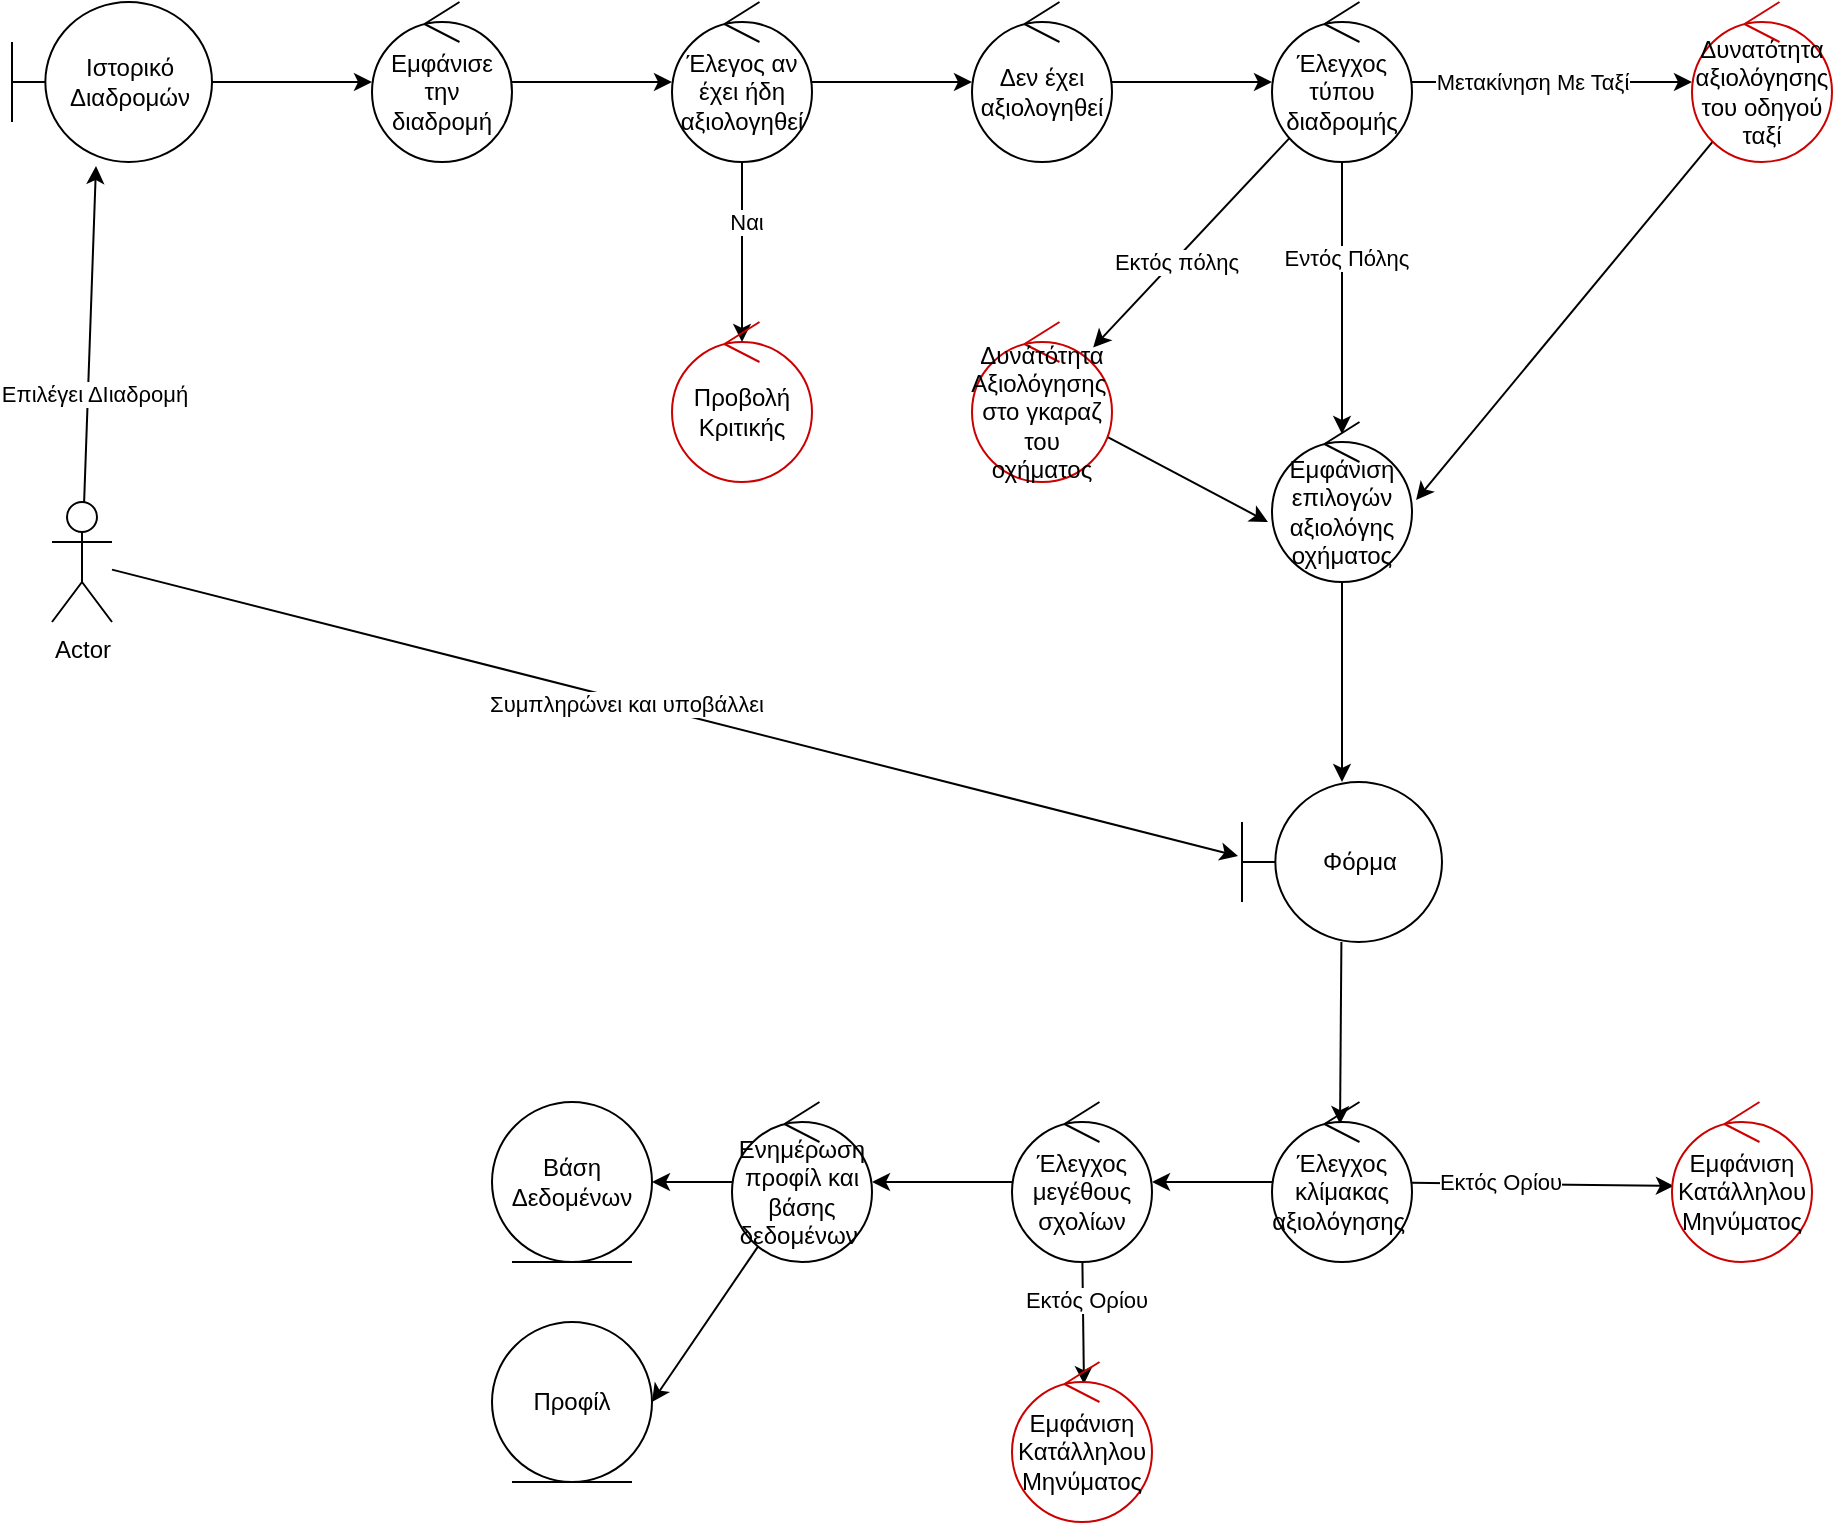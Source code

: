 <mxfile>
    <diagram id="tMwVYfzn25PWMmUZTQfm" name="Page-1">
        <mxGraphModel dx="913" dy="672" grid="1" gridSize="10" guides="1" tooltips="1" connect="1" arrows="1" fold="1" page="1" pageScale="1" pageWidth="850" pageHeight="1100" math="0" shadow="0">
            <root>
                <mxCell id="0"/>
                <mxCell id="1" parent="0"/>
                <mxCell id="17" style="edgeStyle=none;html=1;entryX=0.42;entryY=1.025;entryDx=0;entryDy=0;entryPerimeter=0;" parent="1" source="2" target="10" edge="1">
                    <mxGeometry relative="1" as="geometry"/>
                </mxCell>
                <mxCell id="18" value="Επιλέγει ΔΙιαδρομή" style="edgeLabel;html=1;align=center;verticalAlign=middle;resizable=0;points=[];" parent="17" vertex="1" connectable="0">
                    <mxGeometry x="-0.355" y="-3" relative="1" as="geometry">
                        <mxPoint as="offset"/>
                    </mxGeometry>
                </mxCell>
                <mxCell id="26" style="edgeStyle=none;html=1;entryX=-0.02;entryY=0.463;entryDx=0;entryDy=0;entryPerimeter=0;" parent="1" source="2" target="24" edge="1">
                    <mxGeometry relative="1" as="geometry"/>
                </mxCell>
                <mxCell id="27" value="Συμπληρώνει και υποβάλλει" style="edgeLabel;html=1;align=center;verticalAlign=middle;resizable=0;points=[];" parent="26" vertex="1" connectable="0">
                    <mxGeometry x="-0.088" y="-2" relative="1" as="geometry">
                        <mxPoint as="offset"/>
                    </mxGeometry>
                </mxCell>
                <mxCell id="2" value="Actor" style="shape=umlActor;verticalLabelPosition=bottom;verticalAlign=top;html=1;" parent="1" vertex="1">
                    <mxGeometry x="80" y="620" width="30" height="60" as="geometry"/>
                </mxCell>
                <mxCell id="5" value="" style="edgeStyle=none;html=1;" parent="1" target="4" edge="1">
                    <mxGeometry relative="1" as="geometry">
                        <mxPoint x="300" y="410" as="sourcePoint"/>
                    </mxGeometry>
                </mxCell>
                <mxCell id="7" value="" style="edgeStyle=none;html=1;" parent="1" source="4" target="6" edge="1">
                    <mxGeometry relative="1" as="geometry"/>
                </mxCell>
                <mxCell id="39" style="edgeStyle=none;html=1;" parent="1" source="4" edge="1">
                    <mxGeometry relative="1" as="geometry">
                        <mxPoint x="425" y="540" as="targetPoint"/>
                    </mxGeometry>
                </mxCell>
                <mxCell id="40" value="Ναι" style="edgeLabel;html=1;align=center;verticalAlign=middle;resizable=0;points=[];" parent="39" vertex="1" connectable="0">
                    <mxGeometry x="-0.333" y="2" relative="1" as="geometry">
                        <mxPoint as="offset"/>
                    </mxGeometry>
                </mxCell>
                <mxCell id="4" value="Έλεγος αν έχει ήδη αξιολογηθεί" style="ellipse;shape=umlControl;whiteSpace=wrap;html=1;" parent="1" vertex="1">
                    <mxGeometry x="390" y="370" width="70" height="80" as="geometry"/>
                </mxCell>
                <mxCell id="9" value="" style="edgeStyle=none;html=1;" parent="1" source="6" target="8" edge="1">
                    <mxGeometry relative="1" as="geometry"/>
                </mxCell>
                <mxCell id="6" value="Δεν έχει αξιολογηθεί" style="ellipse;shape=umlControl;whiteSpace=wrap;html=1;" parent="1" vertex="1">
                    <mxGeometry x="540" y="370" width="70" height="80" as="geometry"/>
                </mxCell>
                <mxCell id="14" value="" style="edgeStyle=none;html=1;entryX=0.5;entryY=0.075;entryDx=0;entryDy=0;entryPerimeter=0;" parent="1" source="8" target="15" edge="1">
                    <mxGeometry relative="1" as="geometry">
                        <mxPoint x="725" y="590" as="targetPoint"/>
                    </mxGeometry>
                </mxCell>
                <mxCell id="46" value="Εντός Πόλης" style="edgeLabel;html=1;align=center;verticalAlign=middle;resizable=0;points=[];" parent="14" vertex="1" connectable="0">
                    <mxGeometry x="-0.301" y="2" relative="1" as="geometry">
                        <mxPoint as="offset"/>
                    </mxGeometry>
                </mxCell>
                <mxCell id="43" style="edgeStyle=none;html=1;" parent="1" source="8" target="42" edge="1">
                    <mxGeometry relative="1" as="geometry"/>
                </mxCell>
                <mxCell id="45" value="Εκτός πόλης" style="edgeLabel;html=1;align=center;verticalAlign=middle;resizable=0;points=[];" parent="43" vertex="1" connectable="0">
                    <mxGeometry x="0.177" y="1" relative="1" as="geometry">
                        <mxPoint as="offset"/>
                    </mxGeometry>
                </mxCell>
                <mxCell id="48" style="edgeStyle=none;html=1;entryX=0;entryY=0.5;entryDx=0;entryDy=0;entryPerimeter=0;" parent="1" source="8" target="47" edge="1">
                    <mxGeometry relative="1" as="geometry"/>
                </mxCell>
                <mxCell id="49" value="Μετακίνηση Με Ταξί" style="edgeLabel;html=1;align=center;verticalAlign=middle;resizable=0;points=[];" parent="48" vertex="1" connectable="0">
                    <mxGeometry x="-0.3" relative="1" as="geometry">
                        <mxPoint x="11" as="offset"/>
                    </mxGeometry>
                </mxCell>
                <mxCell id="8" value="Έλεγχος τύπου διαδρομής" style="ellipse;shape=umlControl;whiteSpace=wrap;html=1;" parent="1" vertex="1">
                    <mxGeometry x="690" y="370" width="70" height="80" as="geometry"/>
                </mxCell>
                <mxCell id="23" value="" style="edgeStyle=none;html=1;" parent="1" source="10" target="22" edge="1">
                    <mxGeometry relative="1" as="geometry"/>
                </mxCell>
                <mxCell id="10" value="Ιστορικό Διαδρομών" style="shape=umlBoundary;whiteSpace=wrap;html=1;" parent="1" vertex="1">
                    <mxGeometry x="60" y="370" width="100" height="80" as="geometry"/>
                </mxCell>
                <mxCell id="28" value="" style="edgeStyle=none;html=1;" parent="1" source="15" target="24" edge="1">
                    <mxGeometry relative="1" as="geometry"/>
                </mxCell>
                <mxCell id="15" value="Εμφάνιση επιλογών αξιολόγης οχήματος" style="ellipse;shape=umlControl;whiteSpace=wrap;html=1;" parent="1" vertex="1">
                    <mxGeometry x="690" y="580" width="70" height="80" as="geometry"/>
                </mxCell>
                <mxCell id="22" value="Εμφάνισε την διαδρομή" style="ellipse;shape=umlControl;whiteSpace=wrap;html=1;" parent="1" vertex="1">
                    <mxGeometry x="240" y="370" width="70" height="80" as="geometry"/>
                </mxCell>
                <mxCell id="30" style="edgeStyle=none;html=1;entryX=0.486;entryY=0.138;entryDx=0;entryDy=0;entryPerimeter=0;" parent="1" source="24" target="29" edge="1">
                    <mxGeometry relative="1" as="geometry"/>
                </mxCell>
                <mxCell id="24" value="Φόρμα" style="shape=umlBoundary;whiteSpace=wrap;html=1;" parent="1" vertex="1">
                    <mxGeometry x="675" y="760" width="100" height="80" as="geometry"/>
                </mxCell>
                <mxCell id="32" value="" style="edgeStyle=none;html=1;" parent="1" source="29" target="31" edge="1">
                    <mxGeometry relative="1" as="geometry"/>
                </mxCell>
                <mxCell id="52" style="edgeStyle=none;html=1;entryX=0.014;entryY=0.525;entryDx=0;entryDy=0;entryPerimeter=0;" parent="1" source="29" target="51" edge="1">
                    <mxGeometry relative="1" as="geometry"/>
                </mxCell>
                <mxCell id="53" value="Εκτός Ορίου" style="edgeLabel;html=1;align=center;verticalAlign=middle;resizable=0;points=[];" parent="52" vertex="1" connectable="0">
                    <mxGeometry x="-0.433" y="2" relative="1" as="geometry">
                        <mxPoint x="7" y="1" as="offset"/>
                    </mxGeometry>
                </mxCell>
                <mxCell id="29" value="Έλεγχος κλίμακας αξιολόγησης&amp;nbsp;" style="ellipse;shape=umlControl;whiteSpace=wrap;html=1;" parent="1" vertex="1">
                    <mxGeometry x="690" y="920" width="70" height="80" as="geometry"/>
                </mxCell>
                <mxCell id="34" value="" style="edgeStyle=none;html=1;" parent="1" source="31" target="33" edge="1">
                    <mxGeometry relative="1" as="geometry"/>
                </mxCell>
                <mxCell id="55" style="edgeStyle=none;html=1;entryX=0.514;entryY=0.138;entryDx=0;entryDy=0;entryPerimeter=0;" parent="1" source="31" target="54" edge="1">
                    <mxGeometry relative="1" as="geometry"/>
                </mxCell>
                <mxCell id="56" value="Εκτός Ορίου" style="edgeLabel;html=1;align=center;verticalAlign=middle;resizable=0;points=[];" parent="55" vertex="1" connectable="0">
                    <mxGeometry x="-0.377" y="1" relative="1" as="geometry">
                        <mxPoint as="offset"/>
                    </mxGeometry>
                </mxCell>
                <mxCell id="31" value="Έλεγχος μεγέθους σχολίων" style="ellipse;shape=umlControl;whiteSpace=wrap;html=1;" parent="1" vertex="1">
                    <mxGeometry x="560" y="920" width="70" height="80" as="geometry"/>
                </mxCell>
                <mxCell id="36" value="" style="edgeStyle=none;html=1;" parent="1" source="33" target="35" edge="1">
                    <mxGeometry relative="1" as="geometry"/>
                </mxCell>
                <mxCell id="38" style="edgeStyle=none;html=1;entryX=1;entryY=0.5;entryDx=0;entryDy=0;" parent="1" source="33" target="37" edge="1">
                    <mxGeometry relative="1" as="geometry"/>
                </mxCell>
                <mxCell id="33" value="Ενημέρωση προφίλ και βάσης δεδομένων&amp;nbsp;" style="ellipse;shape=umlControl;whiteSpace=wrap;html=1;" parent="1" vertex="1">
                    <mxGeometry x="420" y="920" width="70" height="80" as="geometry"/>
                </mxCell>
                <mxCell id="35" value="Βάση Δεδομένων" style="ellipse;shape=umlEntity;whiteSpace=wrap;html=1;" parent="1" vertex="1">
                    <mxGeometry x="300" y="920" width="80" height="80" as="geometry"/>
                </mxCell>
                <mxCell id="37" value="Προφίλ" style="ellipse;shape=umlEntity;whiteSpace=wrap;html=1;" parent="1" vertex="1">
                    <mxGeometry x="300" y="1030" width="80" height="80" as="geometry"/>
                </mxCell>
                <mxCell id="41" value="Προβολή Κριτικής" style="ellipse;shape=umlControl;whiteSpace=wrap;html=1;strokeColor=#CC0000;" parent="1" vertex="1">
                    <mxGeometry x="390" y="530" width="70" height="80" as="geometry"/>
                </mxCell>
                <mxCell id="44" style="edgeStyle=none;html=1;entryX=-0.029;entryY=0.625;entryDx=0;entryDy=0;entryPerimeter=0;" parent="1" source="42" target="15" edge="1">
                    <mxGeometry relative="1" as="geometry"/>
                </mxCell>
                <mxCell id="42" value="Δυνάτότητα Αξιολόγησης&amp;nbsp; στο γκαραζ του οχήματος" style="ellipse;shape=umlControl;whiteSpace=wrap;html=1;strokeColor=#CC0000;" parent="1" vertex="1">
                    <mxGeometry x="540" y="530" width="70" height="80" as="geometry"/>
                </mxCell>
                <mxCell id="50" style="edgeStyle=none;html=1;entryX=1.029;entryY=0.488;entryDx=0;entryDy=0;entryPerimeter=0;" parent="1" source="47" target="15" edge="1">
                    <mxGeometry relative="1" as="geometry"/>
                </mxCell>
                <mxCell id="47" value="Δυνατότητα αξιολόγησης του οδηγού ταξί" style="ellipse;shape=umlControl;whiteSpace=wrap;html=1;strokeColor=#CC0000;" parent="1" vertex="1">
                    <mxGeometry x="900" y="370" width="70" height="80" as="geometry"/>
                </mxCell>
                <mxCell id="51" value="Εμφάνιση Κατάλληλου Μηνύματος" style="ellipse;shape=umlControl;whiteSpace=wrap;html=1;strokeColor=#CC0000;" parent="1" vertex="1">
                    <mxGeometry x="890" y="920" width="70" height="80" as="geometry"/>
                </mxCell>
                <mxCell id="54" value="Εμφάνιση Κατάλληλου Μηνύματος" style="ellipse;shape=umlControl;whiteSpace=wrap;html=1;strokeColor=#CC0000;" parent="1" vertex="1">
                    <mxGeometry x="560" y="1050" width="70" height="80" as="geometry"/>
                </mxCell>
            </root>
        </mxGraphModel>
    </diagram>
</mxfile>